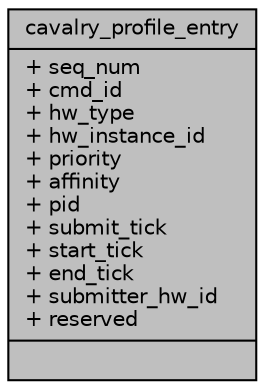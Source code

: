 digraph "cavalry_profile_entry"
{
 // INTERACTIVE_SVG=YES
 // LATEX_PDF_SIZE
  bgcolor="transparent";
  edge [fontname="Helvetica",fontsize="10",labelfontname="Helvetica",labelfontsize="10"];
  node [fontname="Helvetica",fontsize="10",shape=record];
  Node1 [label="{cavalry_profile_entry\n|+ seq_num\l+ cmd_id\l+ hw_type\l+ hw_instance_id\l+ priority\l+ affinity\l+ pid\l+ submit_tick\l+ start_tick\l+ end_tick\l+ submitter_hw_id\l+ reserved\l|}",height=0.2,width=0.4,color="black", fillcolor="grey75", style="filled", fontcolor="black",tooltip=" "];
}
